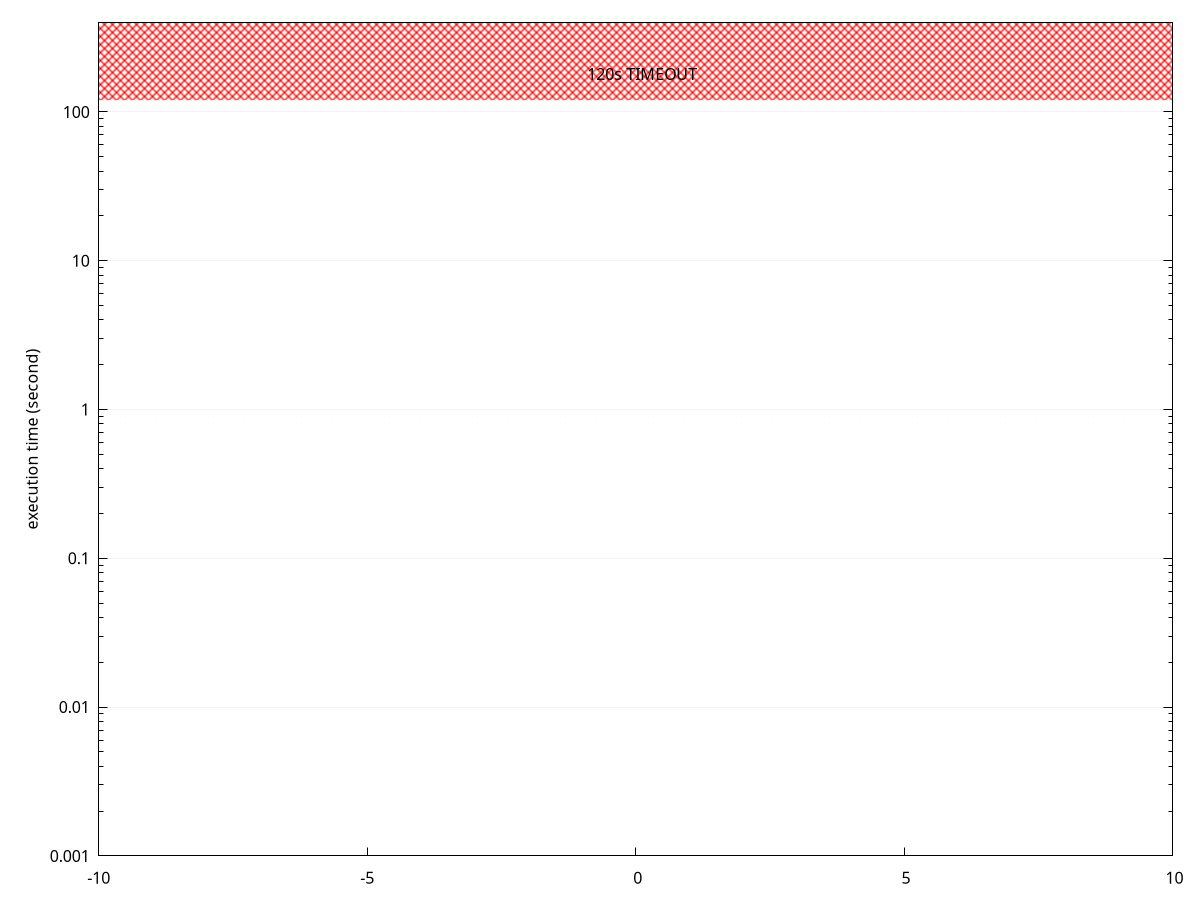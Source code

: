 set terminal png size 1350,300
set termoption enhanced
set output "fedshop_execution_time.png"

set pointintervalbox 0.01

set datafile separator ","

# set boxwidth 0.33
set grid ytics linestyle 0
set style fill solid 0.20 border 

set style data histograms
set style histogram clustered gap 2 title offset 0,-0.5

set xlabel "query" font ",11" offset 0,-0.6
unset xlabel
set mytics 10
set grid ytics,mytics lt -1 lc rgb "gray90", lt 0 lc rgb "gray90"

set ylabel "execution time (second)" offset 1.5
set yrange [0.001:400]
set logscale y 10

set label 1 at -0.9, 180 "120s TIMEOUT" front
timeout(x) = 120

set key at 0.5,90 right vertical font "0,9"

array colors = ["golden rod", "web-blue", "violet", "orchid4", "web-green"]


plot timeout(x) with filledcurves below y=4000 fs pattern 9 notitle lc "red", \
     newhistogram "{/=9 Single Domain Query}", for [COL=2:6] 'processed.csv' every ::0::2 using COL:xticlabels(1) title columnheader fs pattern 18 lc rgb colors[COL-1], \
     newhistogram "{/=9 Multi Domain Query}", for [COL=2:6] '' every ::3::9 skip 1 using COL:xticlabels(1) notitle fs pattern 18 lc rgb colors[COL-1], \
     newhistogram "{/=9 Cross Domain Query}", for [COL=2:6] '' every ::10::11 skip 1 using COL:xticlabels(1) notitle fs pattern 18 lc rgb colors[COL-1], \
     for [COL=7:11] 'processed.csv' every ::0::2 skip 1 using (($0)-1-2./7.+(1./7.*COL)):(column(COL-5)):COL with yerrorbars lc rgb colors[COL-6] pt 1 ps 0.5 lw 2 notitle, \
     for [COL=7:11] '' every ::0::6 skip 4 using (($0)+3-2./7.+(1./7.*COL)):(column(COL-5)):(column(COL)) with yerrorbars lc rgb colors[COL-6] pt 1 ps 0.5 lw 2 notitle, \
     for [COL=7:11] '' every ::0::1 skip 11 using (($0)+11-2./7.+(1./7.*COL)):(column(COL-5)):(column(COL)) with yerrorbars lc rgb colors[COL-6] pt 1 ps 0.5 lw 2 notitle, \
     for [COL=7:11] '' every ::0::0 using (($0)+11-2./7.+(1./7.*COL)):(column(COL-5)):(column(COL)) with yerrorbars lc rgb colors[COL-6] pt 1 ps 0.5 lw 2 notitle # does nothing but flushes for unkown bug



